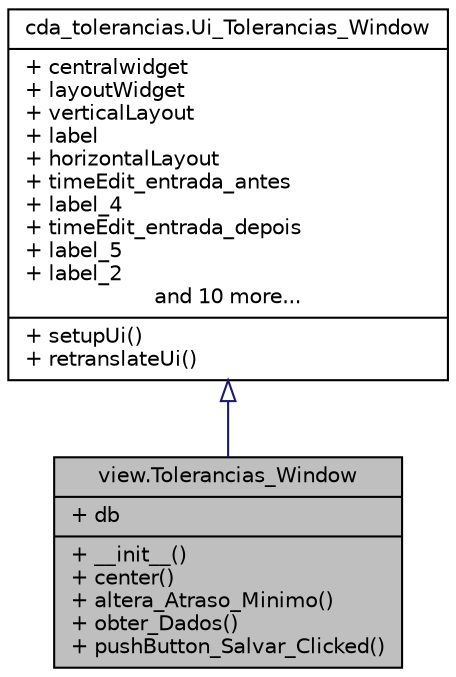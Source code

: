 digraph G
{
 // INTERACTIVE_SVG=YES
  bgcolor="transparent";
  edge [fontname="Helvetica",fontsize="10",labelfontname="Helvetica",labelfontsize="10"];
  node [fontname="Helvetica",fontsize="10",shape=record];
  Node1 [label="{view.Tolerancias_Window\n|+ db\l|+ __init__()\l+ center()\l+ altera_Atraso_Minimo()\l+ obter_Dados()\l+ pushButton_Salvar_Clicked()\l}",height=0.2,width=0.4,color="black", fillcolor="grey75", style="filled" fontcolor="black"];
  Node2 -> Node1 [dir="back",color="midnightblue",fontsize="10",style="solid",arrowtail="onormal",fontname="Helvetica"];
  Node2 [label="{cda_tolerancias.Ui_Tolerancias_Window\n|+ centralwidget\l+ layoutWidget\l+ verticalLayout\l+ label\l+ horizontalLayout\l+ timeEdit_entrada_antes\l+ label_4\l+ timeEdit_entrada_depois\l+ label_5\l+ label_2\land 10 more...|+ setupUi()\l+ retranslateUi()\l}",height=0.2,width=0.4,color="black",URL="$classcda__tolerancias_1_1_ui___tolerancias___window.html"];
}
